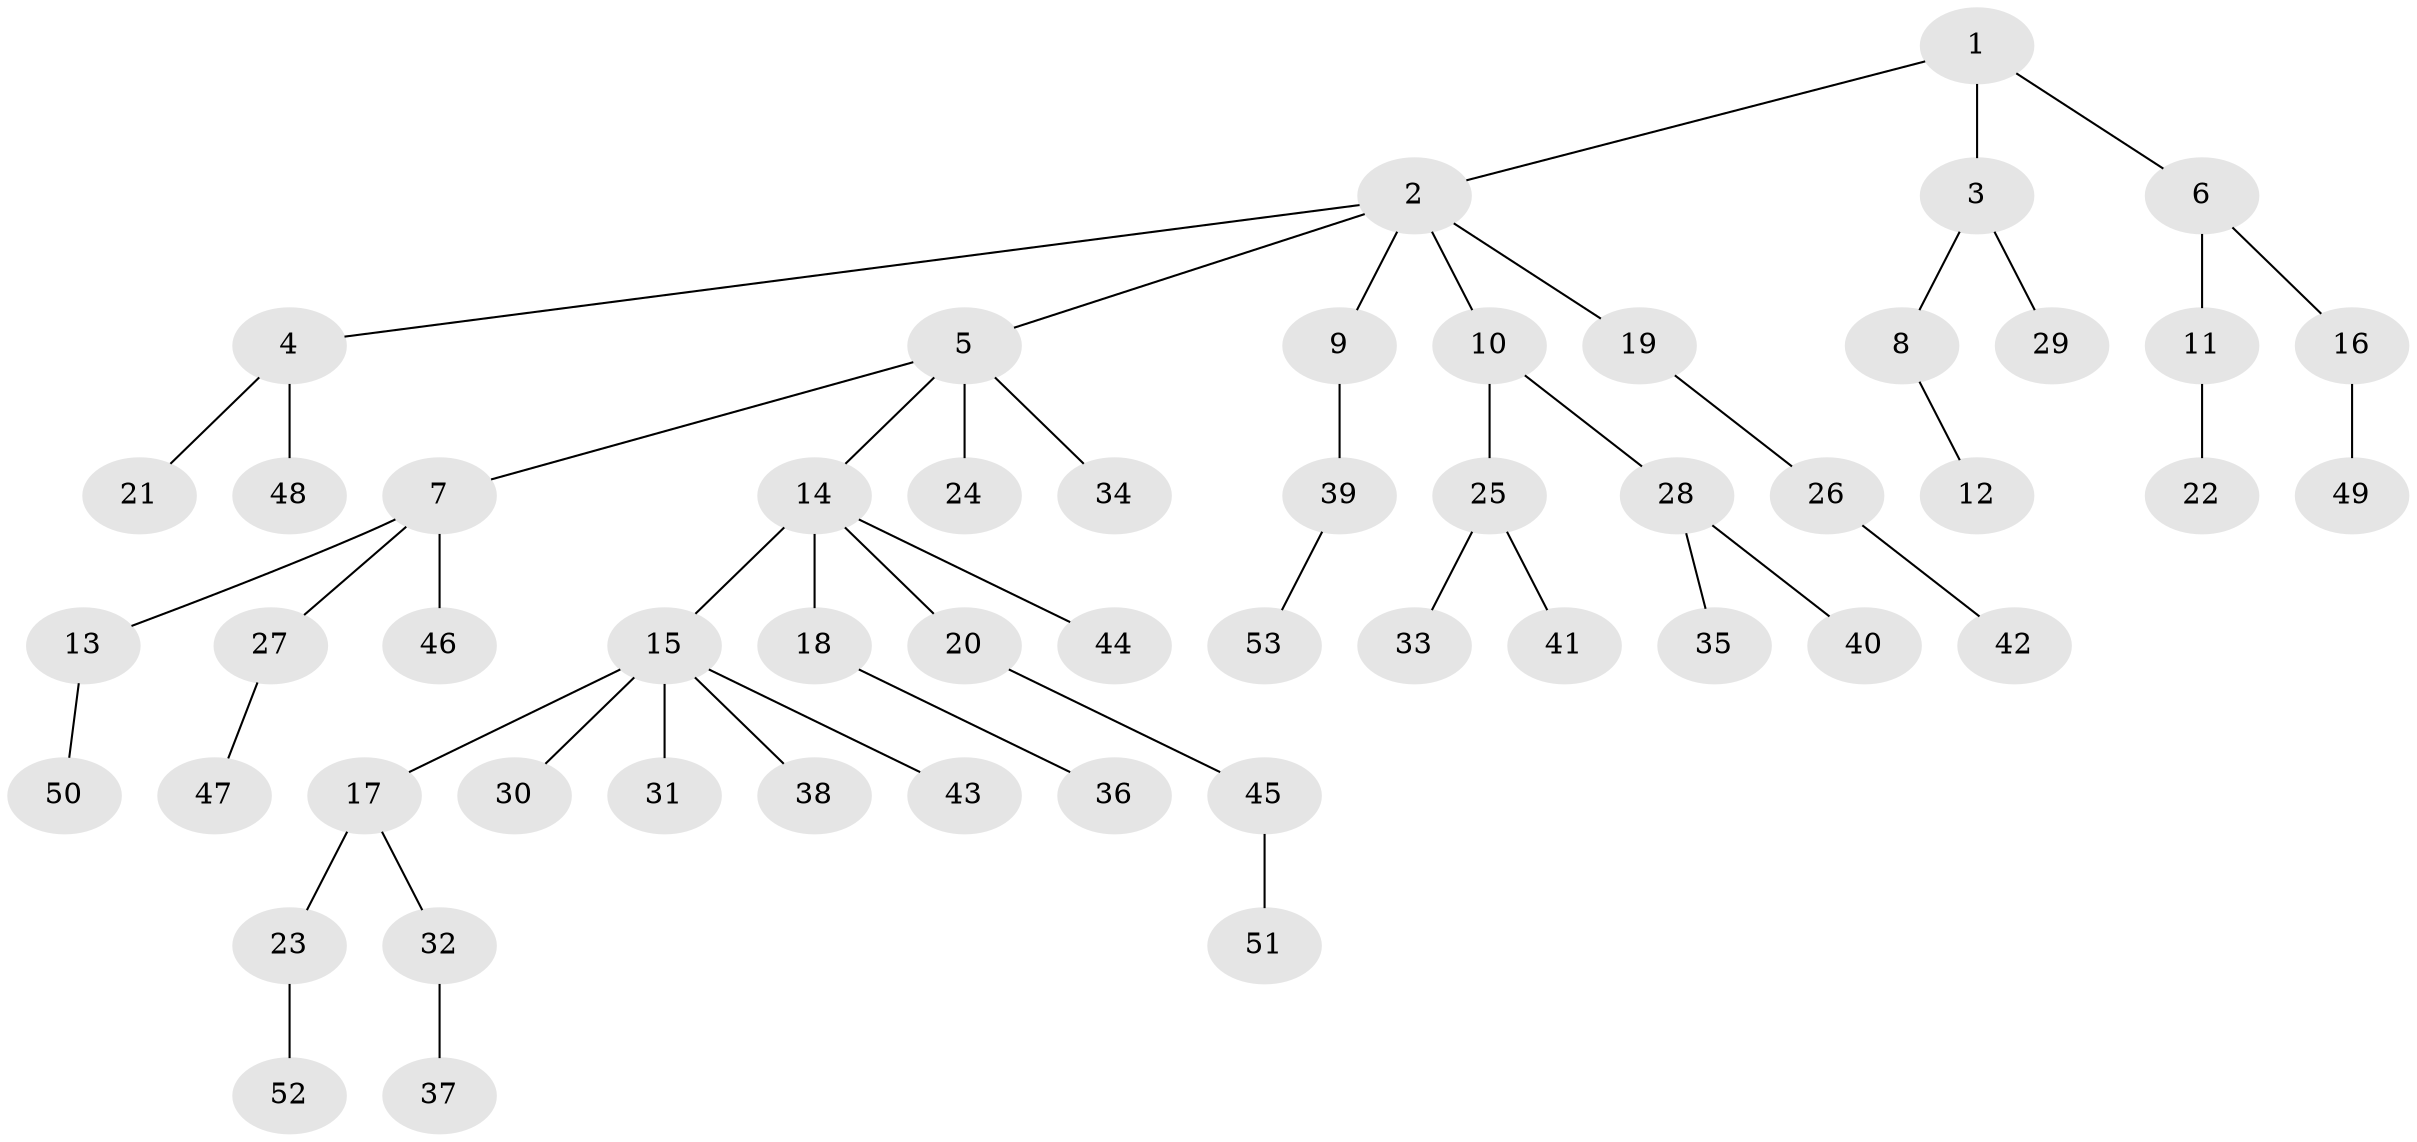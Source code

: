 // Generated by graph-tools (version 1.1) at 2025/50/03/09/25 03:50:25]
// undirected, 53 vertices, 52 edges
graph export_dot {
graph [start="1"]
  node [color=gray90,style=filled];
  1;
  2;
  3;
  4;
  5;
  6;
  7;
  8;
  9;
  10;
  11;
  12;
  13;
  14;
  15;
  16;
  17;
  18;
  19;
  20;
  21;
  22;
  23;
  24;
  25;
  26;
  27;
  28;
  29;
  30;
  31;
  32;
  33;
  34;
  35;
  36;
  37;
  38;
  39;
  40;
  41;
  42;
  43;
  44;
  45;
  46;
  47;
  48;
  49;
  50;
  51;
  52;
  53;
  1 -- 2;
  1 -- 3;
  1 -- 6;
  2 -- 4;
  2 -- 5;
  2 -- 9;
  2 -- 10;
  2 -- 19;
  3 -- 8;
  3 -- 29;
  4 -- 21;
  4 -- 48;
  5 -- 7;
  5 -- 14;
  5 -- 24;
  5 -- 34;
  6 -- 11;
  6 -- 16;
  7 -- 13;
  7 -- 27;
  7 -- 46;
  8 -- 12;
  9 -- 39;
  10 -- 25;
  10 -- 28;
  11 -- 22;
  13 -- 50;
  14 -- 15;
  14 -- 18;
  14 -- 20;
  14 -- 44;
  15 -- 17;
  15 -- 30;
  15 -- 31;
  15 -- 38;
  15 -- 43;
  16 -- 49;
  17 -- 23;
  17 -- 32;
  18 -- 36;
  19 -- 26;
  20 -- 45;
  23 -- 52;
  25 -- 33;
  25 -- 41;
  26 -- 42;
  27 -- 47;
  28 -- 35;
  28 -- 40;
  32 -- 37;
  39 -- 53;
  45 -- 51;
}
